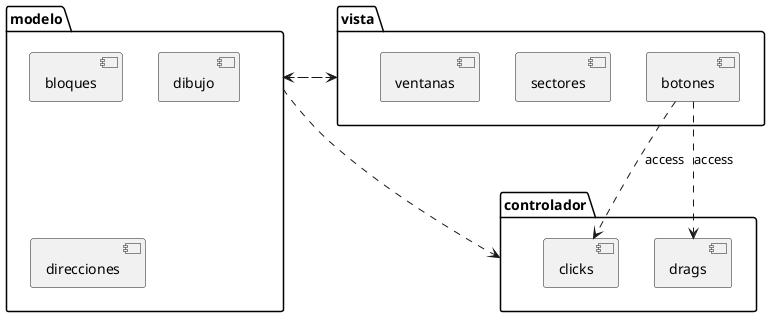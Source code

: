 @startuml
'https://plantuml.com/component-diagram


package modelo {
  [bloques]
  [dibujo]
  [direcciones]

}

package vista {
  [botones]
  [sectores]
  [ventanas]

}

package controlador {
  [clicks]
  [drags]

}



[botones] ..> [clicks] : access
[botones] ..> [drags] : access
modelo ..> vista
modelo ..> controlador
vista ..> modelo

@enduml